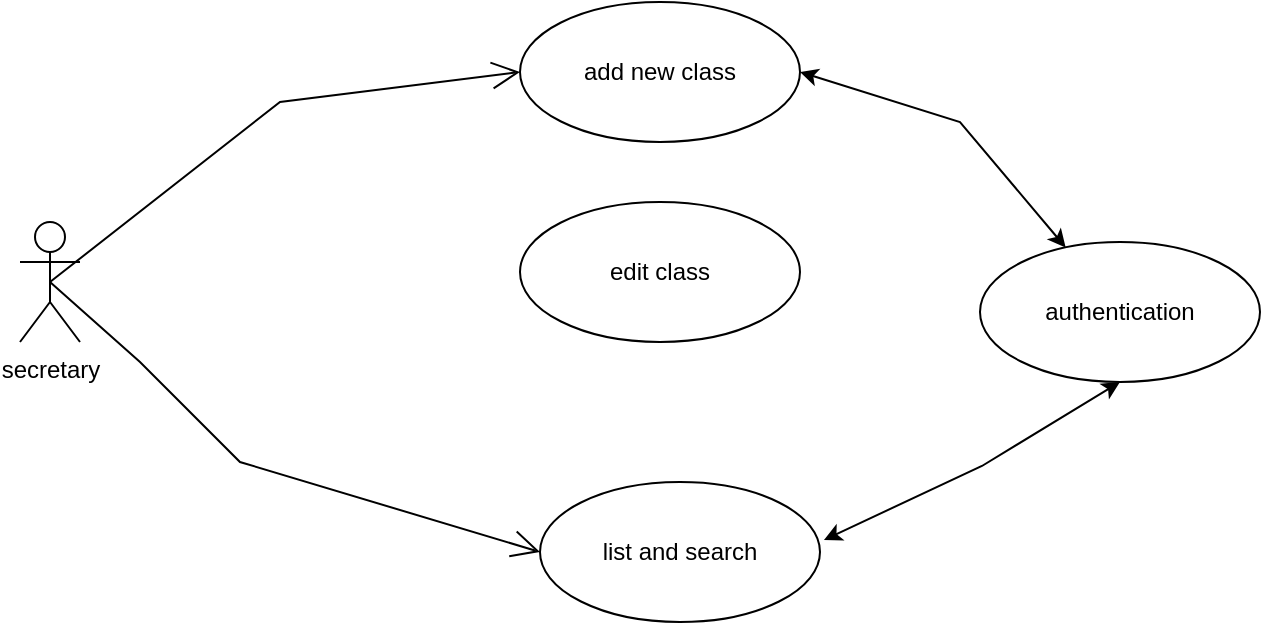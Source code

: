 <mxfile version="24.0.7" type="github">
  <diagram name="Page-1" id="PVpVWnrb7OfxVeaUVZbv">
    <mxGraphModel dx="808" dy="454" grid="1" gridSize="10" guides="1" tooltips="1" connect="1" arrows="1" fold="1" page="1" pageScale="1" pageWidth="1100" pageHeight="850" math="0" shadow="0">
      <root>
        <mxCell id="0" />
        <mxCell id="1" parent="0" />
        <mxCell id="xHafQDAboFbrmeWprMl6-1" value="secretary" style="shape=umlActor;verticalLabelPosition=bottom;verticalAlign=top;html=1;" vertex="1" parent="1">
          <mxGeometry x="90" y="270" width="30" height="60" as="geometry" />
        </mxCell>
        <mxCell id="xHafQDAboFbrmeWprMl6-6" value="add new class" style="ellipse;whiteSpace=wrap;html=1;" vertex="1" parent="1">
          <mxGeometry x="340" y="160" width="140" height="70" as="geometry" />
        </mxCell>
        <mxCell id="xHafQDAboFbrmeWprMl6-8" value="edit class" style="ellipse;whiteSpace=wrap;html=1;" vertex="1" parent="1">
          <mxGeometry x="340" y="260" width="140" height="70" as="geometry" />
        </mxCell>
        <mxCell id="xHafQDAboFbrmeWprMl6-9" value="list and search" style="ellipse;whiteSpace=wrap;html=1;" vertex="1" parent="1">
          <mxGeometry x="350" y="400" width="140" height="70" as="geometry" />
        </mxCell>
        <mxCell id="xHafQDAboFbrmeWprMl6-11" value="" style="endArrow=open;endFill=1;endSize=12;html=1;rounded=0;entryX=0;entryY=0.5;entryDx=0;entryDy=0;exitX=0.5;exitY=0.5;exitDx=0;exitDy=0;exitPerimeter=0;" edge="1" parent="1" source="xHafQDAboFbrmeWprMl6-1" target="xHafQDAboFbrmeWprMl6-6">
          <mxGeometry width="160" relative="1" as="geometry">
            <mxPoint x="110" y="299.5" as="sourcePoint" />
            <mxPoint x="270" y="299.5" as="targetPoint" />
            <Array as="points">
              <mxPoint x="220" y="210" />
            </Array>
          </mxGeometry>
        </mxCell>
        <mxCell id="xHafQDAboFbrmeWprMl6-13" value="" style="endArrow=open;endFill=1;endSize=12;html=1;rounded=0;entryX=0;entryY=0.5;entryDx=0;entryDy=0;exitX=0.5;exitY=0.5;exitDx=0;exitDy=0;exitPerimeter=0;" edge="1" parent="1" source="xHafQDAboFbrmeWprMl6-1" target="xHafQDAboFbrmeWprMl6-9">
          <mxGeometry width="160" relative="1" as="geometry">
            <mxPoint x="130" y="320" as="sourcePoint" />
            <mxPoint x="290" y="320" as="targetPoint" />
            <Array as="points">
              <mxPoint x="150" y="340" />
              <mxPoint x="200" y="390" />
            </Array>
          </mxGeometry>
        </mxCell>
        <mxCell id="xHafQDAboFbrmeWprMl6-14" value="authentication" style="ellipse;whiteSpace=wrap;html=1;" vertex="1" parent="1">
          <mxGeometry x="570" y="280" width="140" height="70" as="geometry" />
        </mxCell>
        <mxCell id="xHafQDAboFbrmeWprMl6-15" value="" style="endArrow=classic;startArrow=classic;html=1;rounded=0;entryX=1;entryY=0.5;entryDx=0;entryDy=0;" edge="1" parent="1" source="xHafQDAboFbrmeWprMl6-14" target="xHafQDAboFbrmeWprMl6-6">
          <mxGeometry width="50" height="50" relative="1" as="geometry">
            <mxPoint x="470" y="240" as="sourcePoint" />
            <mxPoint x="520" y="190" as="targetPoint" />
            <Array as="points">
              <mxPoint x="560" y="220" />
            </Array>
          </mxGeometry>
        </mxCell>
        <mxCell id="xHafQDAboFbrmeWprMl6-16" value="" style="endArrow=classic;startArrow=classic;html=1;rounded=0;entryX=1.014;entryY=0.414;entryDx=0;entryDy=0;exitX=0.714;exitY=1;exitDx=0;exitDy=0;exitPerimeter=0;entryPerimeter=0;" edge="1" parent="1" target="xHafQDAboFbrmeWprMl6-9">
          <mxGeometry width="50" height="50" relative="1" as="geometry">
            <mxPoint x="639.96" y="350" as="sourcePoint" />
            <mxPoint x="460" y="435" as="targetPoint" />
            <Array as="points">
              <mxPoint x="570.98" y="391.99" />
            </Array>
          </mxGeometry>
        </mxCell>
      </root>
    </mxGraphModel>
  </diagram>
</mxfile>
